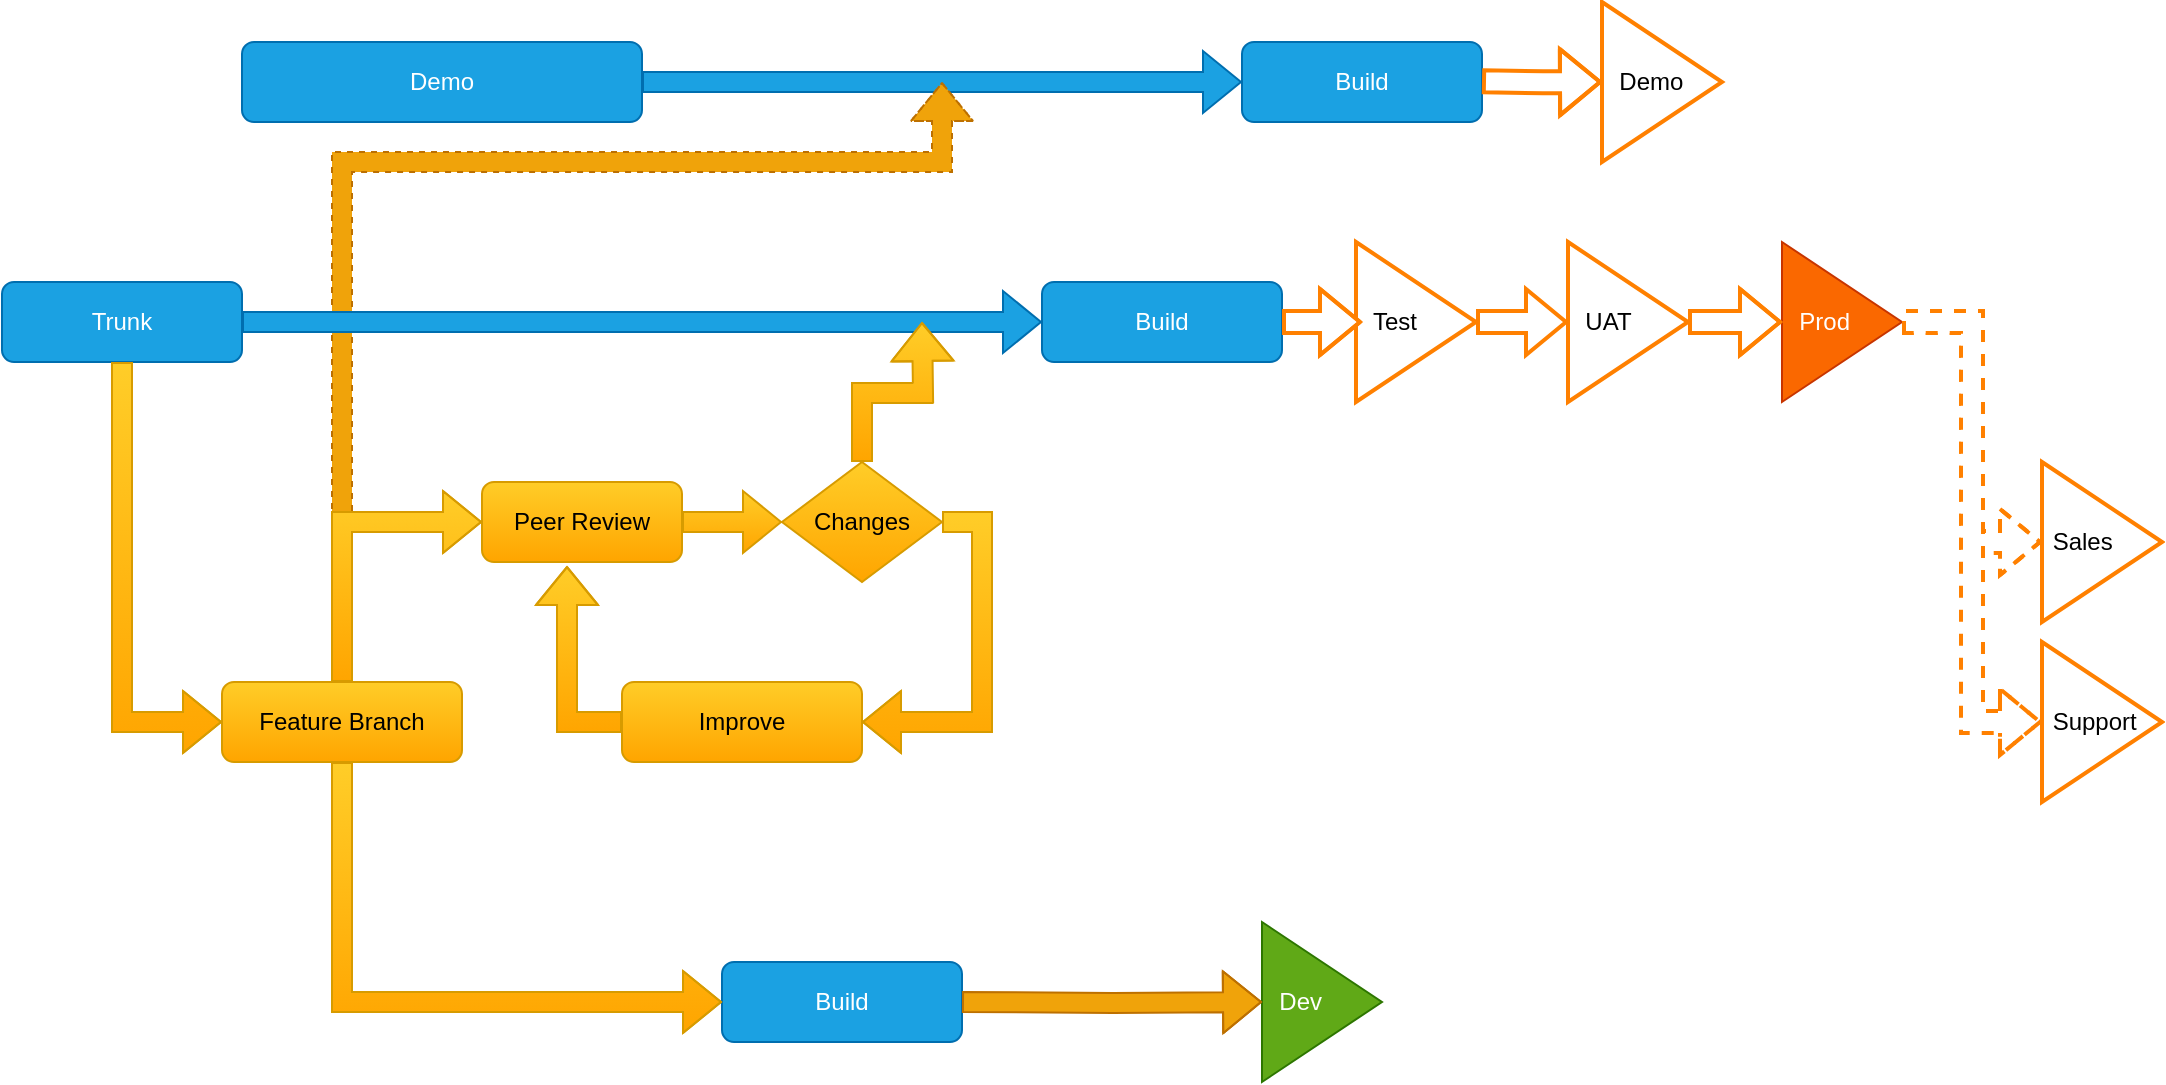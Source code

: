 <mxfile version="14.4.3" type="device"><diagram id="C5RBs43oDa-KdzZeNtuy" name="Page-1"><mxGraphModel dx="1185" dy="588" grid="1" gridSize="10" guides="1" tooltips="1" connect="1" arrows="1" fold="1" page="1" pageScale="1" pageWidth="1169" pageHeight="827" math="0" shadow="0"><root><mxCell id="WIyWlLk6GJQsqaUBKTNV-0"/><mxCell id="WIyWlLk6GJQsqaUBKTNV-1" parent="WIyWlLk6GJQsqaUBKTNV-0"/><mxCell id="7SlyyfrQchCiflPEQSFV-36" style="edgeStyle=orthogonalEdgeStyle;rounded=0;orthogonalLoop=1;jettySize=auto;html=1;exitX=1;exitY=0.5;exitDx=0;exitDy=0;strokeWidth=1;shape=flexArrow;entryX=0;entryY=0.5;entryDx=0;entryDy=0;fillColor=#1ba1e2;strokeColor=#006EAF;" edge="1" parent="WIyWlLk6GJQsqaUBKTNV-1" source="7SlyyfrQchCiflPEQSFV-1" target="7SlyyfrQchCiflPEQSFV-9"><mxGeometry relative="1" as="geometry"><mxPoint x="270" y="490" as="sourcePoint"/><mxPoint x="530" y="610" as="targetPoint"/></mxGeometry></mxCell><mxCell id="7SlyyfrQchCiflPEQSFV-35" style="edgeStyle=orthogonalEdgeStyle;rounded=0;orthogonalLoop=1;jettySize=auto;html=1;strokeWidth=1;shape=flexArrow;dashed=1;fillColor=#f0a30a;strokeColor=#BD7000;" edge="1" parent="WIyWlLk6GJQsqaUBKTNV-1"><mxGeometry relative="1" as="geometry"><mxPoint x="250" y="360" as="sourcePoint"/><mxPoint x="550" y="60" as="targetPoint"/><Array as="points"><mxPoint x="250" y="100"/><mxPoint x="550" y="100"/></Array></mxGeometry></mxCell><mxCell id="7SlyyfrQchCiflPEQSFV-0" value="Feature Branch" style="rounded=1;whiteSpace=wrap;html=1;fontSize=12;glass=0;strokeWidth=1;shadow=0;fillColor=#ffcd28;strokeColor=#d79b00;gradientColor=#ffa500;" vertex="1" parent="WIyWlLk6GJQsqaUBKTNV-1"><mxGeometry x="190" y="360" width="120" height="40" as="geometry"/></mxCell><mxCell id="7SlyyfrQchCiflPEQSFV-1" value="Demo" style="rounded=1;whiteSpace=wrap;html=1;fontSize=12;glass=0;strokeWidth=1;shadow=0;fillColor=#1ba1e2;strokeColor=#006EAF;fontColor=#ffffff;" vertex="1" parent="WIyWlLk6GJQsqaUBKTNV-1"><mxGeometry x="200" y="40" width="200" height="40" as="geometry"/></mxCell><mxCell id="7SlyyfrQchCiflPEQSFV-2" value="&amp;nbsp; Prod&amp;nbsp;&amp;nbsp;" style="triangle;whiteSpace=wrap;html=1;fillColor=#fa6800;strokeColor=#C73500;fontColor=#ffffff;align=left;" vertex="1" parent="WIyWlLk6GJQsqaUBKTNV-1"><mxGeometry x="970" y="140" width="60" height="80" as="geometry"/></mxCell><mxCell id="7SlyyfrQchCiflPEQSFV-3" value="&amp;nbsp;Sales&amp;nbsp;&amp;nbsp;" style="triangle;whiteSpace=wrap;html=1;align=left;fontSize=12;strokeColor=#FF8000;strokeWidth=2;" vertex="1" parent="WIyWlLk6GJQsqaUBKTNV-1"><mxGeometry x="1100" y="250" width="60" height="80" as="geometry"/></mxCell><mxCell id="7SlyyfrQchCiflPEQSFV-4" value="&amp;nbsp;Support&amp;nbsp;&amp;nbsp;" style="triangle;whiteSpace=wrap;html=1;align=left;fontSize=12;strokeColor=#FF8000;strokeWidth=2;" vertex="1" parent="WIyWlLk6GJQsqaUBKTNV-1"><mxGeometry x="1100" y="340" width="60" height="80" as="geometry"/></mxCell><mxCell id="7SlyyfrQchCiflPEQSFV-5" value="&amp;nbsp; Demo&amp;nbsp;&amp;nbsp;" style="triangle;whiteSpace=wrap;html=1;align=left;fontSize=12;strokeColor=#FF8000;strokeWidth=2;" vertex="1" parent="WIyWlLk6GJQsqaUBKTNV-1"><mxGeometry x="880" y="20" width="60" height="80" as="geometry"/></mxCell><mxCell id="7SlyyfrQchCiflPEQSFV-23" style="edgeStyle=orthogonalEdgeStyle;rounded=0;orthogonalLoop=1;jettySize=auto;html=1;exitX=1;exitY=0.5;exitDx=0;exitDy=0;strokeWidth=1;shape=flexArrow;fillColor=#1ba1e2;strokeColor=#006EAF;" edge="1" parent="WIyWlLk6GJQsqaUBKTNV-1" source="7SlyyfrQchCiflPEQSFV-6" target="7SlyyfrQchCiflPEQSFV-16"><mxGeometry relative="1" as="geometry"/></mxCell><mxCell id="7SlyyfrQchCiflPEQSFV-6" value="Trunk" style="rounded=1;whiteSpace=wrap;html=1;fontSize=12;glass=0;strokeWidth=1;shadow=0;fillColor=#1ba1e2;strokeColor=#006EAF;fontColor=#ffffff;" vertex="1" parent="WIyWlLk6GJQsqaUBKTNV-1"><mxGeometry x="80" y="160" width="120" height="40" as="geometry"/></mxCell><mxCell id="7SlyyfrQchCiflPEQSFV-9" value="Build" style="rounded=1;whiteSpace=wrap;html=1;fontSize=12;glass=0;strokeWidth=1;shadow=0;fillColor=#1ba1e2;strokeColor=#006EAF;fontColor=#ffffff;" vertex="1" parent="WIyWlLk6GJQsqaUBKTNV-1"><mxGeometry x="700" y="40" width="120" height="40" as="geometry"/></mxCell><mxCell id="7SlyyfrQchCiflPEQSFV-12" value="&amp;nbsp; Dev" style="triangle;whiteSpace=wrap;html=1;fillColor=#60a917;strokeColor=#2D7600;align=left;fontColor=#ffffff;" vertex="1" parent="WIyWlLk6GJQsqaUBKTNV-1"><mxGeometry x="710" y="480" width="60" height="80" as="geometry"/></mxCell><mxCell id="7SlyyfrQchCiflPEQSFV-14" value="&amp;nbsp; Test&amp;nbsp;&amp;nbsp;" style="triangle;whiteSpace=wrap;html=1;align=left;fontSize=12;strokeColor=#FF8000;strokeWidth=2;" vertex="1" parent="WIyWlLk6GJQsqaUBKTNV-1"><mxGeometry x="757" y="140" width="60" height="80" as="geometry"/></mxCell><mxCell id="7SlyyfrQchCiflPEQSFV-15" value="&amp;nbsp; UAT&amp;nbsp;&amp;nbsp;" style="triangle;whiteSpace=wrap;html=1;align=left;fontSize=12;strokeColor=#FF8000;strokeWidth=2;" vertex="1" parent="WIyWlLk6GJQsqaUBKTNV-1"><mxGeometry x="863" y="140" width="60" height="80" as="geometry"/></mxCell><mxCell id="7SlyyfrQchCiflPEQSFV-16" value="Build" style="rounded=1;whiteSpace=wrap;html=1;fontSize=12;glass=0;strokeWidth=1;shadow=0;fillColor=#1ba1e2;strokeColor=#006EAF;fontColor=#ffffff;" vertex="1" parent="WIyWlLk6GJQsqaUBKTNV-1"><mxGeometry x="600" y="160" width="120" height="40" as="geometry"/></mxCell><mxCell id="7SlyyfrQchCiflPEQSFV-18" value="Peer Review" style="rounded=1;whiteSpace=wrap;html=1;fontSize=12;glass=0;strokeWidth=1;shadow=0;fillColor=#ffcd28;strokeColor=#d79b00;gradientColor=#ffa500;" vertex="1" parent="WIyWlLk6GJQsqaUBKTNV-1"><mxGeometry x="320" y="260" width="100" height="40" as="geometry"/></mxCell><mxCell id="7SlyyfrQchCiflPEQSFV-19" value="Improve" style="rounded=1;whiteSpace=wrap;html=1;fontSize=12;glass=0;strokeWidth=1;shadow=0;fillColor=#ffcd28;strokeColor=#d79b00;gradientColor=#ffa500;" vertex="1" parent="WIyWlLk6GJQsqaUBKTNV-1"><mxGeometry x="390" y="360" width="120" height="40" as="geometry"/></mxCell><mxCell id="7SlyyfrQchCiflPEQSFV-20" value="Changes" style="rhombus;whiteSpace=wrap;html=1;fillColor=#ffcd28;strokeColor=#d79b00;gradientColor=#ffa500;" vertex="1" parent="WIyWlLk6GJQsqaUBKTNV-1"><mxGeometry x="470" y="250" width="80" height="60" as="geometry"/></mxCell><mxCell id="7SlyyfrQchCiflPEQSFV-24" value="Build" style="rounded=1;whiteSpace=wrap;html=1;fontSize=12;glass=0;strokeWidth=1;shadow=0;fillColor=#1ba1e2;strokeColor=#006EAF;fontColor=#ffffff;" vertex="1" parent="WIyWlLk6GJQsqaUBKTNV-1"><mxGeometry x="440" y="500" width="120" height="40" as="geometry"/></mxCell><mxCell id="7SlyyfrQchCiflPEQSFV-25" style="edgeStyle=orthogonalEdgeStyle;rounded=0;orthogonalLoop=1;jettySize=auto;html=1;exitX=0.5;exitY=1;exitDx=0;exitDy=0;strokeWidth=1;shape=flexArrow;entryX=0;entryY=0.5;entryDx=0;entryDy=0;fillColor=#ffcd28;strokeColor=#d79b00;gradientColor=#ffa500;" edge="1" parent="WIyWlLk6GJQsqaUBKTNV-1" source="7SlyyfrQchCiflPEQSFV-0" target="7SlyyfrQchCiflPEQSFV-24"><mxGeometry relative="1" as="geometry"><mxPoint x="80" y="550" as="sourcePoint"/><mxPoint x="380" y="550" as="targetPoint"/></mxGeometry></mxCell><mxCell id="7SlyyfrQchCiflPEQSFV-28" style="edgeStyle=orthogonalEdgeStyle;rounded=0;orthogonalLoop=1;jettySize=auto;html=1;strokeWidth=1;shape=flexArrow;entryX=0;entryY=0.5;entryDx=0;entryDy=0;fillColor=#f0a30a;strokeColor=#BD7000;" edge="1" parent="WIyWlLk6GJQsqaUBKTNV-1" target="7SlyyfrQchCiflPEQSFV-12"><mxGeometry relative="1" as="geometry"><mxPoint x="560" y="520" as="sourcePoint"/><mxPoint x="450" y="530" as="targetPoint"/></mxGeometry></mxCell><mxCell id="7SlyyfrQchCiflPEQSFV-29" style="edgeStyle=orthogonalEdgeStyle;rounded=0;orthogonalLoop=1;jettySize=auto;html=1;exitX=1;exitY=0.5;exitDx=0;exitDy=0;strokeWidth=1;shape=flexArrow;entryX=1;entryY=0.5;entryDx=0;entryDy=0;fillColor=#ffcd28;strokeColor=#d79b00;gradientColor=#ffa500;" edge="1" parent="WIyWlLk6GJQsqaUBKTNV-1" source="7SlyyfrQchCiflPEQSFV-20" target="7SlyyfrQchCiflPEQSFV-19"><mxGeometry relative="1" as="geometry"><mxPoint x="290" y="370" as="sourcePoint"/><mxPoint x="550" y="490" as="targetPoint"/></mxGeometry></mxCell><mxCell id="7SlyyfrQchCiflPEQSFV-30" style="edgeStyle=orthogonalEdgeStyle;rounded=0;orthogonalLoop=1;jettySize=auto;html=1;exitX=0;exitY=0.5;exitDx=0;exitDy=0;strokeWidth=1;shape=flexArrow;entryX=0.425;entryY=1.05;entryDx=0;entryDy=0;entryPerimeter=0;fillColor=#ffcd28;strokeColor=#d79b00;gradientColor=#ffa500;" edge="1" parent="WIyWlLk6GJQsqaUBKTNV-1" source="7SlyyfrQchCiflPEQSFV-19" target="7SlyyfrQchCiflPEQSFV-18"><mxGeometry relative="1" as="geometry"><mxPoint x="300" y="380" as="sourcePoint"/><mxPoint x="560" y="500" as="targetPoint"/></mxGeometry></mxCell><mxCell id="7SlyyfrQchCiflPEQSFV-31" style="edgeStyle=orthogonalEdgeStyle;rounded=0;orthogonalLoop=1;jettySize=auto;html=1;exitX=0.5;exitY=1;exitDx=0;exitDy=0;strokeWidth=1;shape=flexArrow;entryX=0;entryY=0.5;entryDx=0;entryDy=0;fillColor=#ffcd28;strokeColor=#d79b00;gradientColor=#ffa500;" edge="1" parent="WIyWlLk6GJQsqaUBKTNV-1" source="7SlyyfrQchCiflPEQSFV-6" target="7SlyyfrQchCiflPEQSFV-0"><mxGeometry relative="1" as="geometry"><mxPoint x="220" y="440" as="sourcePoint"/><mxPoint x="480" y="560" as="targetPoint"/></mxGeometry></mxCell><mxCell id="7SlyyfrQchCiflPEQSFV-32" style="edgeStyle=orthogonalEdgeStyle;rounded=0;orthogonalLoop=1;jettySize=auto;html=1;exitX=0.5;exitY=0;exitDx=0;exitDy=0;strokeWidth=1;shape=flexArrow;entryX=0;entryY=0.5;entryDx=0;entryDy=0;fillColor=#ffcd28;strokeColor=#d79b00;gradientColor=#ffa500;" edge="1" parent="WIyWlLk6GJQsqaUBKTNV-1" source="7SlyyfrQchCiflPEQSFV-0" target="7SlyyfrQchCiflPEQSFV-18"><mxGeometry relative="1" as="geometry"><mxPoint x="230" y="450" as="sourcePoint"/><mxPoint x="490" y="570" as="targetPoint"/></mxGeometry></mxCell><mxCell id="7SlyyfrQchCiflPEQSFV-33" style="edgeStyle=orthogonalEdgeStyle;rounded=0;orthogonalLoop=1;jettySize=auto;html=1;exitX=0.5;exitY=0;exitDx=0;exitDy=0;strokeWidth=1;shape=flexArrow;fillColor=#ffcd28;strokeColor=#d79b00;gradientColor=#ffa500;" edge="1" parent="WIyWlLk6GJQsqaUBKTNV-1" source="7SlyyfrQchCiflPEQSFV-20"><mxGeometry relative="1" as="geometry"><mxPoint x="240" y="460" as="sourcePoint"/><mxPoint x="540" y="180" as="targetPoint"/></mxGeometry></mxCell><mxCell id="7SlyyfrQchCiflPEQSFV-34" style="edgeStyle=orthogonalEdgeStyle;rounded=0;orthogonalLoop=1;jettySize=auto;html=1;exitX=1;exitY=0.5;exitDx=0;exitDy=0;strokeWidth=1;shape=flexArrow;fillColor=#ffcd28;strokeColor=#d79b00;gradientColor=#ffa500;" edge="1" parent="WIyWlLk6GJQsqaUBKTNV-1" source="7SlyyfrQchCiflPEQSFV-18" target="7SlyyfrQchCiflPEQSFV-20"><mxGeometry relative="1" as="geometry"><mxPoint x="250" y="470" as="sourcePoint"/><mxPoint x="510" y="590" as="targetPoint"/></mxGeometry></mxCell><mxCell id="7SlyyfrQchCiflPEQSFV-42" style="edgeStyle=orthogonalEdgeStyle;rounded=0;orthogonalLoop=1;jettySize=auto;html=1;exitX=1;exitY=0.5;exitDx=0;exitDy=0;strokeWidth=2;shape=flexArrow;entryX=0;entryY=0.5;entryDx=0;entryDy=0;fontSize=12;fillColor=#ffffff;strokeColor=#FF8000;" edge="1" parent="WIyWlLk6GJQsqaUBKTNV-1" target="7SlyyfrQchCiflPEQSFV-5"><mxGeometry relative="1" as="geometry"><mxPoint x="820" y="59.58" as="sourcePoint"/><mxPoint x="1120" y="59.58" as="targetPoint"/></mxGeometry></mxCell><mxCell id="7SlyyfrQchCiflPEQSFV-43" style="edgeStyle=orthogonalEdgeStyle;rounded=0;orthogonalLoop=1;jettySize=auto;html=1;strokeWidth=2;shape=flexArrow;exitX=1;exitY=0.5;exitDx=0;exitDy=0;fontSize=12;fillColor=#ffffff;strokeColor=#FF8000;" edge="1" parent="WIyWlLk6GJQsqaUBKTNV-1" source="7SlyyfrQchCiflPEQSFV-16"><mxGeometry relative="1" as="geometry"><mxPoint x="740" y="180" as="sourcePoint"/><mxPoint x="760" y="180" as="targetPoint"/></mxGeometry></mxCell><mxCell id="7SlyyfrQchCiflPEQSFV-44" style="edgeStyle=orthogonalEdgeStyle;rounded=0;orthogonalLoop=1;jettySize=auto;html=1;exitX=1;exitY=0.5;exitDx=0;exitDy=0;strokeWidth=2;shape=flexArrow;entryX=0;entryY=0.5;entryDx=0;entryDy=0;fontSize=12;fillColor=#ffffff;strokeColor=#FF8000;" edge="1" parent="WIyWlLk6GJQsqaUBKTNV-1" source="7SlyyfrQchCiflPEQSFV-14" target="7SlyyfrQchCiflPEQSFV-15"><mxGeometry relative="1" as="geometry"><mxPoint x="840" y="79.58" as="sourcePoint"/><mxPoint x="900" y="80" as="targetPoint"/></mxGeometry></mxCell><mxCell id="7SlyyfrQchCiflPEQSFV-45" style="edgeStyle=orthogonalEdgeStyle;rounded=0;orthogonalLoop=1;jettySize=auto;html=1;exitX=1;exitY=0.5;exitDx=0;exitDy=0;strokeWidth=2;shape=flexArrow;fontSize=12;fillColor=#ffffff;strokeColor=#FF8000;" edge="1" parent="WIyWlLk6GJQsqaUBKTNV-1" source="7SlyyfrQchCiflPEQSFV-15"><mxGeometry relative="1" as="geometry"><mxPoint x="850" y="89.58" as="sourcePoint"/><mxPoint x="970" y="180" as="targetPoint"/></mxGeometry></mxCell><mxCell id="7SlyyfrQchCiflPEQSFV-46" style="edgeStyle=orthogonalEdgeStyle;rounded=0;orthogonalLoop=1;jettySize=auto;html=1;exitX=1;exitY=0.5;exitDx=0;exitDy=0;strokeWidth=2;shape=flexArrow;entryX=0;entryY=0.5;entryDx=0;entryDy=0;dashed=1;fontSize=12;fillColor=#ffffff;strokeColor=#FF8000;" edge="1" parent="WIyWlLk6GJQsqaUBKTNV-1" source="7SlyyfrQchCiflPEQSFV-2" target="7SlyyfrQchCiflPEQSFV-3"><mxGeometry relative="1" as="geometry"><mxPoint x="860" y="99.58" as="sourcePoint"/><mxPoint x="920" y="100" as="targetPoint"/></mxGeometry></mxCell><mxCell id="7SlyyfrQchCiflPEQSFV-47" style="edgeStyle=orthogonalEdgeStyle;rounded=0;orthogonalLoop=1;jettySize=auto;html=1;exitX=1;exitY=0.5;exitDx=0;exitDy=0;strokeWidth=2;shape=flexArrow;entryX=0;entryY=0.5;entryDx=0;entryDy=0;dashed=1;fontSize=12;fillColor=#ffffff;strokeColor=#FF8000;" edge="1" parent="WIyWlLk6GJQsqaUBKTNV-1" source="7SlyyfrQchCiflPEQSFV-2" target="7SlyyfrQchCiflPEQSFV-4"><mxGeometry relative="1" as="geometry"><mxPoint x="870" y="109.58" as="sourcePoint"/><mxPoint x="930" y="110" as="targetPoint"/></mxGeometry></mxCell></root></mxGraphModel></diagram></mxfile>
